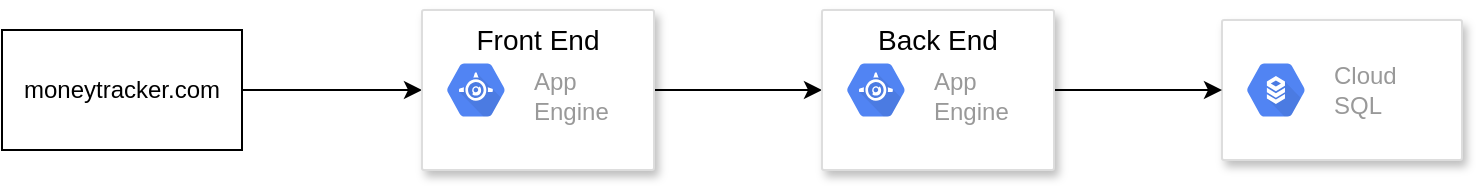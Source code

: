 <mxfile version="13.5.4" type="github">
  <diagram id="QwuzQSNleuKqz_otW_EM" name="Page-1">
    <mxGraphModel dx="1021" dy="581" grid="1" gridSize="10" guides="1" tooltips="1" connect="1" arrows="1" fold="1" page="1" pageScale="1" pageWidth="1169" pageHeight="827" math="0" shadow="0">
      <root>
        <mxCell id="0" />
        <mxCell id="1" parent="0" />
        <mxCell id="LKwXZUy1d7hcXNGub-pZ-23" style="edgeStyle=orthogonalEdgeStyle;rounded=0;orthogonalLoop=1;jettySize=auto;html=1;" edge="1" parent="1" source="LKwXZUy1d7hcXNGub-pZ-14" target="LKwXZUy1d7hcXNGub-pZ-21">
          <mxGeometry relative="1" as="geometry" />
        </mxCell>
        <mxCell id="LKwXZUy1d7hcXNGub-pZ-14" value="moneytracker.com" style="rounded=0;whiteSpace=wrap;html=1;" vertex="1" parent="1">
          <mxGeometry x="80" y="210" width="120" height="60" as="geometry" />
        </mxCell>
        <mxCell id="LKwXZUy1d7hcXNGub-pZ-15" value="" style="strokeColor=#dddddd;shadow=1;strokeWidth=1;rounded=1;absoluteArcSize=1;arcSize=2;" vertex="1" parent="1">
          <mxGeometry x="690" y="205" width="120" height="70" as="geometry" />
        </mxCell>
        <mxCell id="LKwXZUy1d7hcXNGub-pZ-16" value="Cloud&#xa;SQL" style="dashed=0;connectable=0;html=1;fillColor=#5184F3;strokeColor=none;shape=mxgraph.gcp2.hexIcon;prIcon=cloud_sql;part=1;labelPosition=right;verticalLabelPosition=middle;align=left;verticalAlign=middle;spacingLeft=5;fontColor=#999999;fontSize=12;" vertex="1" parent="LKwXZUy1d7hcXNGub-pZ-15">
          <mxGeometry y="0.5" width="44" height="39" relative="1" as="geometry">
            <mxPoint x="5" y="-19.5" as="offset" />
          </mxGeometry>
        </mxCell>
        <mxCell id="LKwXZUy1d7hcXNGub-pZ-26" style="edgeStyle=orthogonalEdgeStyle;rounded=0;orthogonalLoop=1;jettySize=auto;html=1;fontSize=14;" edge="1" parent="1" source="LKwXZUy1d7hcXNGub-pZ-21" target="LKwXZUy1d7hcXNGub-pZ-24">
          <mxGeometry relative="1" as="geometry" />
        </mxCell>
        <mxCell id="LKwXZUy1d7hcXNGub-pZ-21" value="Front End" style="strokeColor=#dddddd;shadow=1;strokeWidth=1;rounded=1;absoluteArcSize=1;arcSize=2;verticalAlign=top;fontSize=14;" vertex="1" parent="1">
          <mxGeometry x="290" y="200" width="116" height="80" as="geometry" />
        </mxCell>
        <mxCell id="LKwXZUy1d7hcXNGub-pZ-22" value="App&#xa;Engine" style="dashed=0;connectable=0;html=1;fillColor=#5184F3;strokeColor=none;shape=mxgraph.gcp2.hexIcon;prIcon=app_engine;part=1;labelPosition=right;verticalLabelPosition=middle;align=left;verticalAlign=bottom;spacingLeft=5;fontColor=#999999;fontSize=12;" vertex="1" parent="LKwXZUy1d7hcXNGub-pZ-21">
          <mxGeometry y="0.5" width="44" height="39" relative="1" as="geometry">
            <mxPoint x="5" y="-19.5" as="offset" />
          </mxGeometry>
        </mxCell>
        <mxCell id="LKwXZUy1d7hcXNGub-pZ-27" style="edgeStyle=orthogonalEdgeStyle;rounded=0;orthogonalLoop=1;jettySize=auto;html=1;entryX=0;entryY=0.5;entryDx=0;entryDy=0;fontSize=14;" edge="1" parent="1" source="LKwXZUy1d7hcXNGub-pZ-24" target="LKwXZUy1d7hcXNGub-pZ-15">
          <mxGeometry relative="1" as="geometry" />
        </mxCell>
        <mxCell id="LKwXZUy1d7hcXNGub-pZ-24" value="Back End" style="strokeColor=#dddddd;shadow=1;strokeWidth=1;rounded=1;absoluteArcSize=1;arcSize=2;verticalAlign=top;fontSize=14;" vertex="1" parent="1">
          <mxGeometry x="490" y="200" width="116" height="80" as="geometry" />
        </mxCell>
        <mxCell id="LKwXZUy1d7hcXNGub-pZ-25" value="App&#xa;Engine" style="dashed=0;connectable=0;html=1;fillColor=#5184F3;strokeColor=none;shape=mxgraph.gcp2.hexIcon;prIcon=app_engine;part=1;labelPosition=right;verticalLabelPosition=middle;align=left;verticalAlign=bottom;spacingLeft=5;fontColor=#999999;fontSize=12;" vertex="1" parent="LKwXZUy1d7hcXNGub-pZ-24">
          <mxGeometry y="0.5" width="44" height="39" relative="1" as="geometry">
            <mxPoint x="5" y="-19.5" as="offset" />
          </mxGeometry>
        </mxCell>
      </root>
    </mxGraphModel>
  </diagram>
</mxfile>
